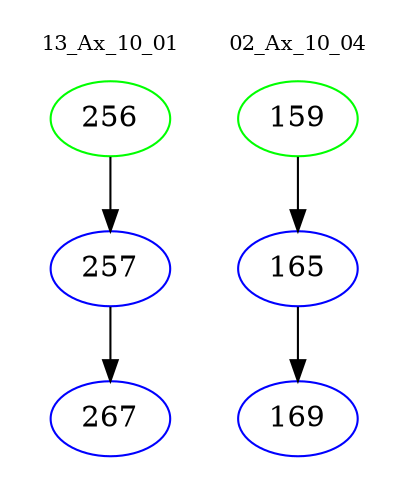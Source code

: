 digraph{
subgraph cluster_0 {
color = white
label = "13_Ax_10_01";
fontsize=10;
T0_256 [label="256", color="green"]
T0_256 -> T0_257 [color="black"]
T0_257 [label="257", color="blue"]
T0_257 -> T0_267 [color="black"]
T0_267 [label="267", color="blue"]
}
subgraph cluster_1 {
color = white
label = "02_Ax_10_04";
fontsize=10;
T1_159 [label="159", color="green"]
T1_159 -> T1_165 [color="black"]
T1_165 [label="165", color="blue"]
T1_165 -> T1_169 [color="black"]
T1_169 [label="169", color="blue"]
}
}
